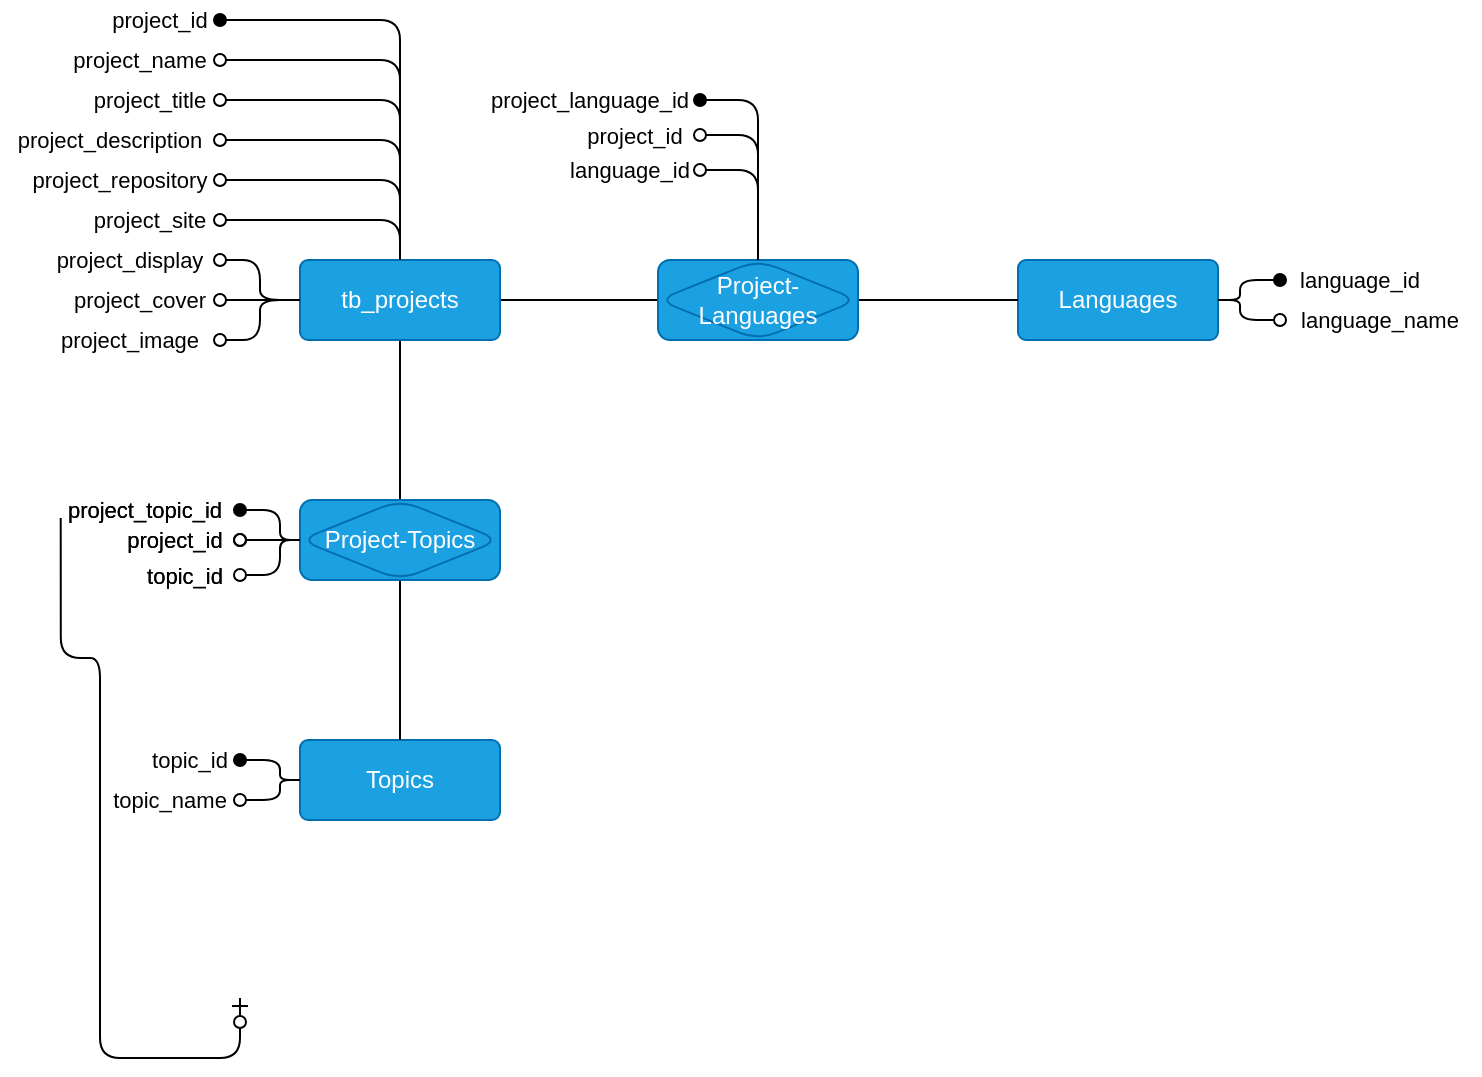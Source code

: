 <mxfile version="21.0.10" type="github">
  <diagram name="Page-1" id="e56a1550-8fbb-45ad-956c-1786394a9013">
    <mxGraphModel dx="978" dy="502" grid="1" gridSize="10" guides="1" tooltips="1" connect="1" arrows="1" fold="1" page="0" pageScale="1" pageWidth="1169" pageHeight="827" background="#ffffff" math="0" shadow="0">
      <root>
        <mxCell id="0" />
        <mxCell id="1" parent="0" />
        <mxCell id="2e49270ec7c68f3f-92" value="" style="edgeStyle=orthogonalEdgeStyle;html=1;endArrow=ERzeroToOne;endFill=1;labelBackgroundColor=none;fontFamily=Verdana;fontSize=14;entryX=0;entryY=0.5;exitX=1;exitY=0.5;" parent="1" source="2e49270ec7c68f3f-87" edge="1">
          <mxGeometry width="100" height="100" relative="1" as="geometry">
            <mxPoint x="200.353" y="408.941" as="sourcePoint" />
            <mxPoint x="290" y="649" as="targetPoint" />
            <Array as="points">
              <mxPoint x="220" y="479" />
              <mxPoint x="220" y="679" />
            </Array>
          </mxGeometry>
        </mxCell>
        <mxCell id="hAJHhIO74vFtWTL41Ozo-24" style="edgeStyle=orthogonalEdgeStyle;rounded=1;orthogonalLoop=1;jettySize=auto;html=1;entryX=0;entryY=0.5;entryDx=0;entryDy=0;strokeColor=default;endArrow=none;endFill=0;" edge="1" parent="1" source="hAJHhIO74vFtWTL41Ozo-11" target="hAJHhIO74vFtWTL41Ozo-17">
          <mxGeometry relative="1" as="geometry" />
        </mxCell>
        <mxCell id="hAJHhIO74vFtWTL41Ozo-29" style="edgeStyle=orthogonalEdgeStyle;shape=connector;rounded=1;orthogonalLoop=1;jettySize=auto;html=1;entryX=0.5;entryY=0;entryDx=0;entryDy=0;labelBackgroundColor=default;strokeColor=default;fontFamily=Helvetica;fontSize=11;fontColor=default;endArrow=none;endFill=0;" edge="1" parent="1" source="hAJHhIO74vFtWTL41Ozo-11" target="hAJHhIO74vFtWTL41Ozo-18">
          <mxGeometry relative="1" as="geometry" />
        </mxCell>
        <mxCell id="hAJHhIO74vFtWTL41Ozo-11" value="tb_projects" style="rounded=1;arcSize=10;whiteSpace=wrap;html=1;align=center;glass=0;shadow=0;fillColor=#1ba1e2;strokeColor=#006EAF;fontColor=#ffffff;" vertex="1" parent="1">
          <mxGeometry x="320" y="280" width="100" height="40" as="geometry" />
        </mxCell>
        <mxCell id="hAJHhIO74vFtWTL41Ozo-12" value="Languages" style="rounded=1;arcSize=10;whiteSpace=wrap;html=1;align=center;fillColor=#1ba1e2;fillStyle=auto;fontColor=#ffffff;strokeColor=#006EAF;" vertex="1" parent="1">
          <mxGeometry x="679" y="280" width="100" height="40" as="geometry" />
        </mxCell>
        <mxCell id="hAJHhIO74vFtWTL41Ozo-13" value="Topics" style="rounded=1;arcSize=10;whiteSpace=wrap;html=1;align=center;fillColor=#1ba1e2;fillStyle=auto;fontColor=#ffffff;strokeColor=#006EAF;" vertex="1" parent="1">
          <mxGeometry x="320" y="520" width="100" height="40" as="geometry" />
        </mxCell>
        <mxCell id="hAJHhIO74vFtWTL41Ozo-25" style="edgeStyle=orthogonalEdgeStyle;rounded=1;orthogonalLoop=1;jettySize=auto;html=1;entryX=0;entryY=0.5;entryDx=0;entryDy=0;endArrow=none;endFill=0;" edge="1" parent="1" source="hAJHhIO74vFtWTL41Ozo-17" target="hAJHhIO74vFtWTL41Ozo-12">
          <mxGeometry relative="1" as="geometry" />
        </mxCell>
        <mxCell id="hAJHhIO74vFtWTL41Ozo-17" value="Project-Languages" style="shape=associativeEntity;whiteSpace=wrap;html=1;align=center;rounded=1;fillColor=#1ba1e2;fontColor=#ffffff;strokeColor=#006EAF;" vertex="1" parent="1">
          <mxGeometry x="499" y="280" width="100" height="40" as="geometry" />
        </mxCell>
        <mxCell id="hAJHhIO74vFtWTL41Ozo-30" style="edgeStyle=orthogonalEdgeStyle;shape=connector;rounded=1;orthogonalLoop=1;jettySize=auto;html=1;entryX=0.5;entryY=0;entryDx=0;entryDy=0;labelBackgroundColor=default;strokeColor=default;fontFamily=Helvetica;fontSize=11;fontColor=default;endArrow=none;endFill=0;" edge="1" parent="1" source="hAJHhIO74vFtWTL41Ozo-18" target="hAJHhIO74vFtWTL41Ozo-13">
          <mxGeometry relative="1" as="geometry" />
        </mxCell>
        <mxCell id="hAJHhIO74vFtWTL41Ozo-18" value="Project-Topics" style="shape=associativeEntity;whiteSpace=wrap;html=1;align=center;rounded=1;fillColor=#1ba1e2;fontColor=#ffffff;strokeColor=#006EAF;" vertex="1" parent="1">
          <mxGeometry x="320" y="400" width="100" height="40" as="geometry" />
        </mxCell>
        <mxCell id="hAJHhIO74vFtWTL41Ozo-40" style="shape=connector;rounded=1;orthogonalLoop=1;jettySize=auto;html=1;labelBackgroundColor=default;strokeColor=default;fontFamily=Helvetica;fontSize=11;fontColor=default;endArrow=none;endFill=0;edgeStyle=orthogonalEdgeStyle;startArrow=oval;startFill=1;" edge="1" parent="1" source="hAJHhIO74vFtWTL41Ozo-31" target="hAJHhIO74vFtWTL41Ozo-11">
          <mxGeometry relative="1" as="geometry" />
        </mxCell>
        <mxCell id="hAJHhIO74vFtWTL41Ozo-31" value="project_id" style="ellipse;whiteSpace=wrap;html=1;align=center;fontFamily=Helvetica;fontSize=11;fillColor=none;strokeColor=none;" vertex="1" parent="1">
          <mxGeometry x="220" y="150" width="60" height="20" as="geometry" />
        </mxCell>
        <mxCell id="hAJHhIO74vFtWTL41Ozo-41" style="edgeStyle=orthogonalEdgeStyle;shape=connector;rounded=1;orthogonalLoop=1;jettySize=auto;html=1;labelBackgroundColor=default;strokeColor=default;fontFamily=Helvetica;fontSize=11;fontColor=default;endArrow=none;endFill=0;startArrow=oval;startFill=0;" edge="1" parent="1" source="hAJHhIO74vFtWTL41Ozo-32" target="hAJHhIO74vFtWTL41Ozo-11">
          <mxGeometry relative="1" as="geometry" />
        </mxCell>
        <mxCell id="hAJHhIO74vFtWTL41Ozo-32" value="project_name" style="ellipse;whiteSpace=wrap;html=1;align=center;fontFamily=Helvetica;fontSize=11;fillColor=none;strokeColor=none;" vertex="1" parent="1">
          <mxGeometry x="200" y="170" width="80" height="20" as="geometry" />
        </mxCell>
        <mxCell id="hAJHhIO74vFtWTL41Ozo-45" style="edgeStyle=orthogonalEdgeStyle;shape=connector;rounded=1;orthogonalLoop=1;jettySize=auto;html=1;labelBackgroundColor=default;strokeColor=default;fontFamily=Helvetica;fontSize=11;fontColor=default;startArrow=oval;startFill=0;endArrow=none;endFill=0;" edge="1" parent="1" source="hAJHhIO74vFtWTL41Ozo-33" target="hAJHhIO74vFtWTL41Ozo-11">
          <mxGeometry relative="1" as="geometry" />
        </mxCell>
        <mxCell id="hAJHhIO74vFtWTL41Ozo-33" value="project_title" style="ellipse;whiteSpace=wrap;html=1;align=center;fontFamily=Helvetica;fontSize=11;fillColor=none;strokeColor=none;" vertex="1" parent="1">
          <mxGeometry x="210" y="190" width="70" height="20" as="geometry" />
        </mxCell>
        <mxCell id="hAJHhIO74vFtWTL41Ozo-43" style="edgeStyle=orthogonalEdgeStyle;shape=connector;rounded=1;orthogonalLoop=1;jettySize=auto;html=1;labelBackgroundColor=default;strokeColor=default;fontFamily=Helvetica;fontSize=11;fontColor=default;startArrow=oval;startFill=0;endArrow=none;endFill=0;" edge="1" parent="1" source="hAJHhIO74vFtWTL41Ozo-34" target="hAJHhIO74vFtWTL41Ozo-11">
          <mxGeometry relative="1" as="geometry" />
        </mxCell>
        <mxCell id="hAJHhIO74vFtWTL41Ozo-34" value="project_description" style="ellipse;whiteSpace=wrap;html=1;align=center;fontFamily=Helvetica;fontSize=11;fillColor=none;strokeColor=none;" vertex="1" parent="1">
          <mxGeometry x="170" y="210" width="110" height="20" as="geometry" />
        </mxCell>
        <mxCell id="hAJHhIO74vFtWTL41Ozo-44" style="edgeStyle=orthogonalEdgeStyle;shape=connector;rounded=1;orthogonalLoop=1;jettySize=auto;html=1;labelBackgroundColor=default;strokeColor=default;fontFamily=Helvetica;fontSize=11;fontColor=default;startArrow=oval;startFill=0;endArrow=none;endFill=0;" edge="1" parent="1" source="hAJHhIO74vFtWTL41Ozo-35" target="hAJHhIO74vFtWTL41Ozo-11">
          <mxGeometry relative="1" as="geometry" />
        </mxCell>
        <mxCell id="hAJHhIO74vFtWTL41Ozo-35" value="project_repository" style="ellipse;whiteSpace=wrap;html=1;align=center;fontFamily=Helvetica;fontSize=11;fillColor=none;strokeColor=none;" vertex="1" parent="1">
          <mxGeometry x="180" y="230" width="100" height="20" as="geometry" />
        </mxCell>
        <mxCell id="hAJHhIO74vFtWTL41Ozo-42" style="edgeStyle=orthogonalEdgeStyle;shape=connector;rounded=1;orthogonalLoop=1;jettySize=auto;html=1;labelBackgroundColor=default;strokeColor=default;fontFamily=Helvetica;fontSize=11;fontColor=default;startArrow=oval;startFill=0;endArrow=none;endFill=0;" edge="1" parent="1" source="hAJHhIO74vFtWTL41Ozo-36" target="hAJHhIO74vFtWTL41Ozo-11">
          <mxGeometry relative="1" as="geometry" />
        </mxCell>
        <mxCell id="hAJHhIO74vFtWTL41Ozo-36" value="project_site" style="ellipse;whiteSpace=wrap;html=1;align=center;fontFamily=Helvetica;fontSize=11;fillColor=none;strokeColor=none;" vertex="1" parent="1">
          <mxGeometry x="210" y="250" width="70" height="20" as="geometry" />
        </mxCell>
        <mxCell id="hAJHhIO74vFtWTL41Ozo-48" style="edgeStyle=orthogonalEdgeStyle;shape=connector;rounded=1;orthogonalLoop=1;jettySize=auto;html=1;labelBackgroundColor=default;strokeColor=default;fontFamily=Helvetica;fontSize=11;fontColor=default;startArrow=oval;startFill=0;endArrow=none;endFill=0;" edge="1" parent="1" source="hAJHhIO74vFtWTL41Ozo-37" target="hAJHhIO74vFtWTL41Ozo-11">
          <mxGeometry relative="1" as="geometry" />
        </mxCell>
        <mxCell id="hAJHhIO74vFtWTL41Ozo-37" value="project_display" style="ellipse;whiteSpace=wrap;html=1;align=center;fontFamily=Helvetica;fontSize=11;fillColor=none;strokeColor=none;" vertex="1" parent="1">
          <mxGeometry x="190" y="270" width="90" height="20" as="geometry" />
        </mxCell>
        <mxCell id="hAJHhIO74vFtWTL41Ozo-47" style="edgeStyle=orthogonalEdgeStyle;shape=connector;rounded=1;orthogonalLoop=1;jettySize=auto;html=1;labelBackgroundColor=default;strokeColor=default;fontFamily=Helvetica;fontSize=11;fontColor=default;startArrow=oval;startFill=0;endArrow=none;endFill=0;" edge="1" parent="1" source="hAJHhIO74vFtWTL41Ozo-38" target="hAJHhIO74vFtWTL41Ozo-11">
          <mxGeometry relative="1" as="geometry" />
        </mxCell>
        <mxCell id="hAJHhIO74vFtWTL41Ozo-38" value="project_cover" style="ellipse;whiteSpace=wrap;html=1;align=center;fontFamily=Helvetica;fontSize=11;fillColor=none;strokeColor=none;" vertex="1" parent="1">
          <mxGeometry x="200" y="290" width="80" height="20" as="geometry" />
        </mxCell>
        <mxCell id="hAJHhIO74vFtWTL41Ozo-46" style="edgeStyle=orthogonalEdgeStyle;shape=connector;rounded=1;orthogonalLoop=1;jettySize=auto;html=1;labelBackgroundColor=default;strokeColor=default;fontFamily=Helvetica;fontSize=11;fontColor=default;startArrow=oval;startFill=0;endArrow=none;endFill=0;" edge="1" parent="1" source="hAJHhIO74vFtWTL41Ozo-39" target="hAJHhIO74vFtWTL41Ozo-11">
          <mxGeometry relative="1" as="geometry" />
        </mxCell>
        <mxCell id="hAJHhIO74vFtWTL41Ozo-39" value="project_image" style="ellipse;whiteSpace=wrap;html=1;align=center;fontFamily=Helvetica;fontSize=11;fillColor=none;strokeColor=none;" vertex="1" parent="1">
          <mxGeometry x="190" y="310" width="90" height="20" as="geometry" />
        </mxCell>
        <mxCell id="hAJHhIO74vFtWTL41Ozo-50" style="edgeStyle=orthogonalEdgeStyle;shape=connector;rounded=1;orthogonalLoop=1;jettySize=auto;html=1;labelBackgroundColor=default;strokeColor=default;fontFamily=Helvetica;fontSize=11;fontColor=default;startArrow=oval;startFill=1;endArrow=none;endFill=0;" edge="1" parent="1" source="hAJHhIO74vFtWTL41Ozo-49" target="hAJHhIO74vFtWTL41Ozo-12">
          <mxGeometry relative="1" as="geometry" />
        </mxCell>
        <mxCell id="hAJHhIO74vFtWTL41Ozo-49" value="language_id" style="ellipse;whiteSpace=wrap;html=1;align=center;fontFamily=Helvetica;fontSize=11;fillColor=none;strokeColor=none;" vertex="1" parent="1">
          <mxGeometry x="810" y="280" width="80" height="20" as="geometry" />
        </mxCell>
        <mxCell id="hAJHhIO74vFtWTL41Ozo-52" style="edgeStyle=orthogonalEdgeStyle;shape=connector;rounded=1;orthogonalLoop=1;jettySize=auto;html=1;labelBackgroundColor=default;strokeColor=default;fontFamily=Helvetica;fontSize=11;fontColor=default;startArrow=oval;startFill=0;endArrow=none;endFill=0;" edge="1" parent="1" source="hAJHhIO74vFtWTL41Ozo-51" target="hAJHhIO74vFtWTL41Ozo-12">
          <mxGeometry relative="1" as="geometry" />
        </mxCell>
        <mxCell id="hAJHhIO74vFtWTL41Ozo-51" value="language_name" style="ellipse;whiteSpace=wrap;html=1;align=center;fontFamily=Helvetica;fontSize=11;fillColor=none;strokeColor=none;" vertex="1" parent="1">
          <mxGeometry x="810" y="300" width="100" height="20" as="geometry" />
        </mxCell>
        <mxCell id="hAJHhIO74vFtWTL41Ozo-55" style="edgeStyle=orthogonalEdgeStyle;shape=connector;rounded=1;orthogonalLoop=1;jettySize=auto;html=1;labelBackgroundColor=default;strokeColor=default;fontFamily=Helvetica;fontSize=11;fontColor=default;startArrow=oval;startFill=1;endArrow=none;endFill=0;" edge="1" parent="1" source="hAJHhIO74vFtWTL41Ozo-53" target="hAJHhIO74vFtWTL41Ozo-13">
          <mxGeometry relative="1" as="geometry" />
        </mxCell>
        <mxCell id="hAJHhIO74vFtWTL41Ozo-53" value="topic_id" style="ellipse;whiteSpace=wrap;html=1;align=center;fontFamily=Helvetica;fontSize=11;fillColor=none;strokeColor=none;" vertex="1" parent="1">
          <mxGeometry x="240" y="520" width="50" height="20" as="geometry" />
        </mxCell>
        <mxCell id="hAJHhIO74vFtWTL41Ozo-56" style="edgeStyle=orthogonalEdgeStyle;shape=connector;rounded=1;orthogonalLoop=1;jettySize=auto;html=1;labelBackgroundColor=default;strokeColor=default;fontFamily=Helvetica;fontSize=11;fontColor=default;startArrow=oval;startFill=0;endArrow=none;endFill=0;" edge="1" parent="1" source="hAJHhIO74vFtWTL41Ozo-54" target="hAJHhIO74vFtWTL41Ozo-13">
          <mxGeometry relative="1" as="geometry" />
        </mxCell>
        <mxCell id="hAJHhIO74vFtWTL41Ozo-54" value="topic_name" style="ellipse;whiteSpace=wrap;html=1;align=center;fontFamily=Helvetica;fontSize=11;fillColor=none;strokeColor=none;" vertex="1" parent="1">
          <mxGeometry x="220" y="540" width="70" height="20" as="geometry" />
        </mxCell>
        <mxCell id="hAJHhIO74vFtWTL41Ozo-60" style="edgeStyle=orthogonalEdgeStyle;shape=connector;rounded=1;orthogonalLoop=1;jettySize=auto;html=1;labelBackgroundColor=default;strokeColor=default;fontFamily=Helvetica;fontSize=11;fontColor=default;startArrow=oval;startFill=1;endArrow=none;endFill=0;" edge="1" parent="1" source="hAJHhIO74vFtWTL41Ozo-57" target="hAJHhIO74vFtWTL41Ozo-18">
          <mxGeometry relative="1" as="geometry" />
        </mxCell>
        <mxCell id="hAJHhIO74vFtWTL41Ozo-57" value="project_topic_id" style="ellipse;whiteSpace=wrap;html=1;align=center;fontFamily=Helvetica;fontSize=11;fillColor=none;strokeColor=none;" vertex="1" parent="1">
          <mxGeometry x="195" y="397.5" width="95" height="15" as="geometry" />
        </mxCell>
        <mxCell id="hAJHhIO74vFtWTL41Ozo-61" style="edgeStyle=orthogonalEdgeStyle;shape=connector;rounded=1;orthogonalLoop=1;jettySize=auto;html=1;labelBackgroundColor=default;strokeColor=default;fontFamily=Helvetica;fontSize=11;fontColor=default;startArrow=oval;startFill=0;endArrow=none;endFill=0;" edge="1" parent="1" source="hAJHhIO74vFtWTL41Ozo-58" target="hAJHhIO74vFtWTL41Ozo-18">
          <mxGeometry relative="1" as="geometry" />
        </mxCell>
        <mxCell id="hAJHhIO74vFtWTL41Ozo-64" value="" style="edgeStyle=orthogonalEdgeStyle;shape=connector;rounded=1;orthogonalLoop=1;jettySize=auto;html=1;labelBackgroundColor=default;strokeColor=default;fontFamily=Helvetica;fontSize=11;fontColor=default;startArrow=oval;startFill=0;endArrow=none;endFill=0;" edge="1" parent="1" source="hAJHhIO74vFtWTL41Ozo-58" target="hAJHhIO74vFtWTL41Ozo-18">
          <mxGeometry relative="1" as="geometry" />
        </mxCell>
        <mxCell id="hAJHhIO74vFtWTL41Ozo-58" value="project_id" style="ellipse;whiteSpace=wrap;html=1;align=center;fontFamily=Helvetica;fontSize=11;fillColor=none;strokeColor=none;" vertex="1" parent="1">
          <mxGeometry x="225" y="412.5" width="65" height="15" as="geometry" />
        </mxCell>
        <mxCell id="hAJHhIO74vFtWTL41Ozo-62" style="edgeStyle=orthogonalEdgeStyle;shape=connector;rounded=1;orthogonalLoop=1;jettySize=auto;html=1;labelBackgroundColor=default;strokeColor=default;fontFamily=Helvetica;fontSize=11;fontColor=default;startArrow=oval;startFill=0;endArrow=none;endFill=0;" edge="1" parent="1" source="hAJHhIO74vFtWTL41Ozo-59" target="hAJHhIO74vFtWTL41Ozo-18">
          <mxGeometry relative="1" as="geometry" />
        </mxCell>
        <mxCell id="hAJHhIO74vFtWTL41Ozo-59" value="topic_id" style="ellipse;whiteSpace=wrap;html=1;align=center;fontFamily=Helvetica;fontSize=11;fillColor=none;strokeColor=none;" vertex="1" parent="1">
          <mxGeometry x="235" y="427.5" width="55" height="20" as="geometry" />
        </mxCell>
        <mxCell id="hAJHhIO74vFtWTL41Ozo-65" value="project_topic_id" style="ellipse;whiteSpace=wrap;html=1;align=center;fontFamily=Helvetica;fontSize=11;fillColor=none;strokeColor=none;" vertex="1" parent="1">
          <mxGeometry x="195" y="397.5" width="95" height="15" as="geometry" />
        </mxCell>
        <mxCell id="hAJHhIO74vFtWTL41Ozo-66" value="project_id" style="ellipse;whiteSpace=wrap;html=1;align=center;fontFamily=Helvetica;fontSize=11;fillColor=none;strokeColor=none;" vertex="1" parent="1">
          <mxGeometry x="225" y="412.5" width="65" height="15" as="geometry" />
        </mxCell>
        <mxCell id="hAJHhIO74vFtWTL41Ozo-67" value="topic_id" style="ellipse;whiteSpace=wrap;html=1;align=center;fontFamily=Helvetica;fontSize=11;fillColor=none;strokeColor=none;" vertex="1" parent="1">
          <mxGeometry x="235" y="427.5" width="55" height="20" as="geometry" />
        </mxCell>
        <mxCell id="hAJHhIO74vFtWTL41Ozo-74" style="edgeStyle=orthogonalEdgeStyle;shape=connector;rounded=1;orthogonalLoop=1;jettySize=auto;html=1;labelBackgroundColor=default;strokeColor=default;fontFamily=Helvetica;fontSize=11;fontColor=default;startArrow=oval;startFill=1;endArrow=none;endFill=0;exitX=1;exitY=0.5;exitDx=0;exitDy=0;" edge="1" parent="1" source="hAJHhIO74vFtWTL41Ozo-68" target="hAJHhIO74vFtWTL41Ozo-17">
          <mxGeometry relative="1" as="geometry" />
        </mxCell>
        <mxCell id="hAJHhIO74vFtWTL41Ozo-68" value="project_language_id" style="ellipse;whiteSpace=wrap;html=1;align=center;fontFamily=Helvetica;fontSize=11;fillColor=none;strokeColor=none;" vertex="1" parent="1">
          <mxGeometry x="410" y="192.5" width="110" height="15" as="geometry" />
        </mxCell>
        <mxCell id="hAJHhIO74vFtWTL41Ozo-75" style="edgeStyle=orthogonalEdgeStyle;shape=connector;rounded=1;orthogonalLoop=1;jettySize=auto;html=1;labelBackgroundColor=default;strokeColor=default;fontFamily=Helvetica;fontSize=11;fontColor=default;startArrow=oval;startFill=0;endArrow=none;endFill=0;exitX=1;exitY=0.5;exitDx=0;exitDy=0;" edge="1" parent="1" source="hAJHhIO74vFtWTL41Ozo-69" target="hAJHhIO74vFtWTL41Ozo-17">
          <mxGeometry relative="1" as="geometry">
            <mxPoint x="528" y="290" as="targetPoint" />
          </mxGeometry>
        </mxCell>
        <mxCell id="hAJHhIO74vFtWTL41Ozo-69" value="project_id" style="ellipse;whiteSpace=wrap;html=1;align=center;fontFamily=Helvetica;fontSize=11;fillColor=none;strokeColor=none;" vertex="1" parent="1">
          <mxGeometry x="455" y="210" width="65" height="15" as="geometry" />
        </mxCell>
        <mxCell id="hAJHhIO74vFtWTL41Ozo-76" style="edgeStyle=orthogonalEdgeStyle;shape=connector;rounded=1;orthogonalLoop=1;jettySize=auto;html=1;labelBackgroundColor=default;strokeColor=default;fontFamily=Helvetica;fontSize=11;fontColor=default;startArrow=oval;startFill=0;endArrow=none;endFill=0;exitX=1;exitY=0.5;exitDx=0;exitDy=0;" edge="1" parent="1" source="hAJHhIO74vFtWTL41Ozo-70" target="hAJHhIO74vFtWTL41Ozo-17">
          <mxGeometry relative="1" as="geometry" />
        </mxCell>
        <mxCell id="hAJHhIO74vFtWTL41Ozo-70" value="language_id" style="ellipse;whiteSpace=wrap;html=1;align=center;fontFamily=Helvetica;fontSize=11;fillColor=none;strokeColor=none;" vertex="1" parent="1">
          <mxGeometry x="450" y="225" width="70" height="20" as="geometry" />
        </mxCell>
      </root>
    </mxGraphModel>
  </diagram>
</mxfile>

